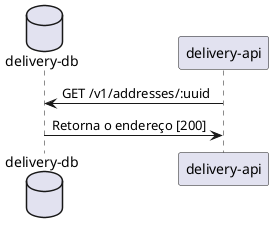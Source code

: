 @startuml Fluxo de busca do endereço do usuário por uuid
database "delivery-db"
"delivery-api" -> "delivery-db" : GET /v1/addresses/:uuid
"delivery-db"  -> "delivery-api" : Retorna o endereço [200]
@enduml